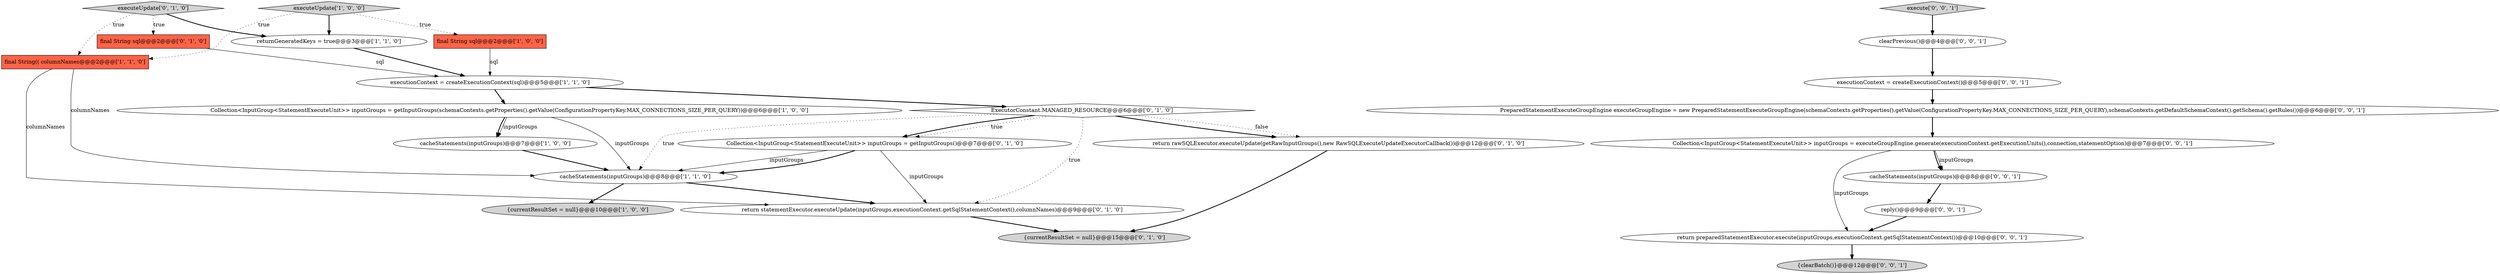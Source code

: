 digraph {
1 [style = filled, label = "executionContext = createExecutionContext(sql)@@@5@@@['1', '1', '0']", fillcolor = white, shape = ellipse image = "AAA0AAABBB1BBB"];
24 [style = filled, label = "reply()@@@9@@@['0', '0', '1']", fillcolor = white, shape = ellipse image = "AAA0AAABBB3BBB"];
16 [style = filled, label = "clearPrevious()@@@4@@@['0', '0', '1']", fillcolor = white, shape = ellipse image = "AAA0AAABBB3BBB"];
4 [style = filled, label = "{currentResultSet = null}@@@10@@@['1', '0', '0']", fillcolor = lightgray, shape = ellipse image = "AAA0AAABBB1BBB"];
20 [style = filled, label = "Collection<InputGroup<StatementExecuteUnit>> inputGroups = executeGroupEngine.generate(executionContext.getExecutionUnits(),connection,statementOption)@@@7@@@['0', '0', '1']", fillcolor = white, shape = ellipse image = "AAA0AAABBB3BBB"];
13 [style = filled, label = "final String sql@@@2@@@['0', '1', '0']", fillcolor = tomato, shape = box image = "AAA0AAABBB2BBB"];
19 [style = filled, label = "execute['0', '0', '1']", fillcolor = lightgray, shape = diamond image = "AAA0AAABBB3BBB"];
7 [style = filled, label = "executeUpdate['1', '0', '0']", fillcolor = lightgray, shape = diamond image = "AAA0AAABBB1BBB"];
21 [style = filled, label = "PreparedStatementExecuteGroupEngine executeGroupEngine = new PreparedStatementExecuteGroupEngine(schemaContexts.getProperties().getValue(ConfigurationPropertyKey.MAX_CONNECTIONS_SIZE_PER_QUERY),schemaContexts.getDefaultSchemaContext().getSchema().getRules())@@@6@@@['0', '0', '1']", fillcolor = white, shape = ellipse image = "AAA0AAABBB3BBB"];
17 [style = filled, label = "executionContext = createExecutionContext()@@@5@@@['0', '0', '1']", fillcolor = white, shape = ellipse image = "AAA0AAABBB3BBB"];
0 [style = filled, label = "Collection<InputGroup<StatementExecuteUnit>> inputGroups = getInputGroups(schemaContexts.getProperties().getValue(ConfigurationPropertyKey.MAX_CONNECTIONS_SIZE_PER_QUERY))@@@6@@@['1', '0', '0']", fillcolor = white, shape = ellipse image = "AAA0AAABBB1BBB"];
5 [style = filled, label = "cacheStatements(inputGroups)@@@8@@@['1', '1', '0']", fillcolor = white, shape = ellipse image = "AAA0AAABBB1BBB"];
12 [style = filled, label = "{currentResultSet = null}@@@15@@@['0', '1', '0']", fillcolor = lightgray, shape = ellipse image = "AAA0AAABBB2BBB"];
9 [style = filled, label = "Collection<InputGroup<StatementExecuteUnit>> inputGroups = getInputGroups()@@@7@@@['0', '1', '0']", fillcolor = white, shape = ellipse image = "AAA1AAABBB2BBB"];
10 [style = filled, label = "return rawSQLExecutor.executeUpdate(getRawInputGroups(),new RawSQLExecuteUpdateExecutorCallback())@@@12@@@['0', '1', '0']", fillcolor = white, shape = ellipse image = "AAA1AAABBB2BBB"];
3 [style = filled, label = "returnGeneratedKeys = true@@@3@@@['1', '1', '0']", fillcolor = white, shape = ellipse image = "AAA0AAABBB1BBB"];
18 [style = filled, label = "{clearBatch()}@@@12@@@['0', '0', '1']", fillcolor = lightgray, shape = ellipse image = "AAA0AAABBB3BBB"];
2 [style = filled, label = "final String sql@@@2@@@['1', '0', '0']", fillcolor = tomato, shape = box image = "AAA0AAABBB1BBB"];
14 [style = filled, label = "ExecutorConstant.MANAGED_RESOURCE@@@6@@@['0', '1', '0']", fillcolor = white, shape = diamond image = "AAA0AAABBB2BBB"];
15 [style = filled, label = "return statementExecutor.executeUpdate(inputGroups,executionContext.getSqlStatementContext(),columnNames)@@@9@@@['0', '1', '0']", fillcolor = white, shape = ellipse image = "AAA0AAABBB2BBB"];
6 [style = filled, label = "cacheStatements(inputGroups)@@@7@@@['1', '0', '0']", fillcolor = white, shape = ellipse image = "AAA0AAABBB1BBB"];
22 [style = filled, label = "return preparedStatementExecutor.execute(inputGroups,executionContext.getSqlStatementContext())@@@10@@@['0', '0', '1']", fillcolor = white, shape = ellipse image = "AAA0AAABBB3BBB"];
11 [style = filled, label = "executeUpdate['0', '1', '0']", fillcolor = lightgray, shape = diamond image = "AAA0AAABBB2BBB"];
23 [style = filled, label = "cacheStatements(inputGroups)@@@8@@@['0', '0', '1']", fillcolor = white, shape = ellipse image = "AAA0AAABBB3BBB"];
8 [style = filled, label = "final String(( columnNames@@@2@@@['1', '1', '0']", fillcolor = tomato, shape = box image = "AAA0AAABBB1BBB"];
0->6 [style = bold, label=""];
7->2 [style = dotted, label="true"];
9->15 [style = solid, label="inputGroups"];
11->3 [style = bold, label=""];
20->23 [style = bold, label=""];
0->5 [style = solid, label="inputGroups"];
14->5 [style = dotted, label="true"];
9->5 [style = solid, label="inputGroups"];
17->21 [style = bold, label=""];
23->24 [style = bold, label=""];
15->12 [style = bold, label=""];
8->5 [style = solid, label="columnNames"];
7->8 [style = dotted, label="true"];
14->9 [style = bold, label=""];
1->14 [style = bold, label=""];
5->4 [style = bold, label=""];
3->1 [style = bold, label=""];
24->22 [style = bold, label=""];
10->12 [style = bold, label=""];
7->3 [style = bold, label=""];
2->1 [style = solid, label="sql"];
19->16 [style = bold, label=""];
14->10 [style = dotted, label="false"];
13->1 [style = solid, label="sql"];
11->8 [style = dotted, label="true"];
8->15 [style = solid, label="columnNames"];
21->20 [style = bold, label=""];
14->15 [style = dotted, label="true"];
20->23 [style = solid, label="inputGroups"];
6->5 [style = bold, label=""];
22->18 [style = bold, label=""];
16->17 [style = bold, label=""];
0->6 [style = solid, label="inputGroups"];
11->13 [style = dotted, label="true"];
14->10 [style = bold, label=""];
9->5 [style = bold, label=""];
20->22 [style = solid, label="inputGroups"];
5->15 [style = bold, label=""];
1->0 [style = bold, label=""];
14->9 [style = dotted, label="true"];
}
